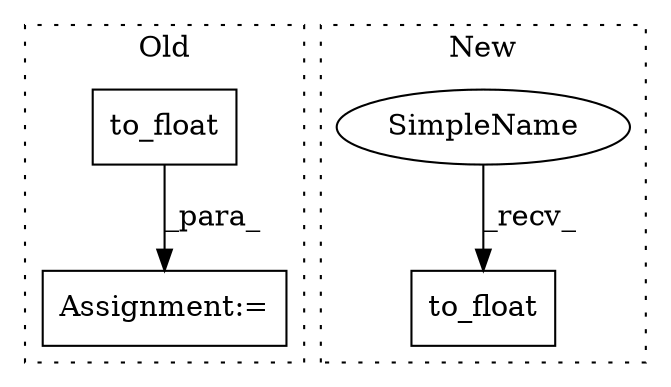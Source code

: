 digraph G {
subgraph cluster0 {
1 [label="to_float" a="32" s="1317,1364" l="9,1" shape="box"];
2 [label="Assignment:=" a="7" s="1305" l="1" shape="box"];
label = "Old";
style="dotted";
}
subgraph cluster1 {
3 [label="to_float" a="32" s="1316,1352" l="9,1" shape="box"];
4 [label="SimpleName" a="42" s="1305" l="10" shape="ellipse"];
label = "New";
style="dotted";
}
1 -> 2 [label="_para_"];
4 -> 3 [label="_recv_"];
}